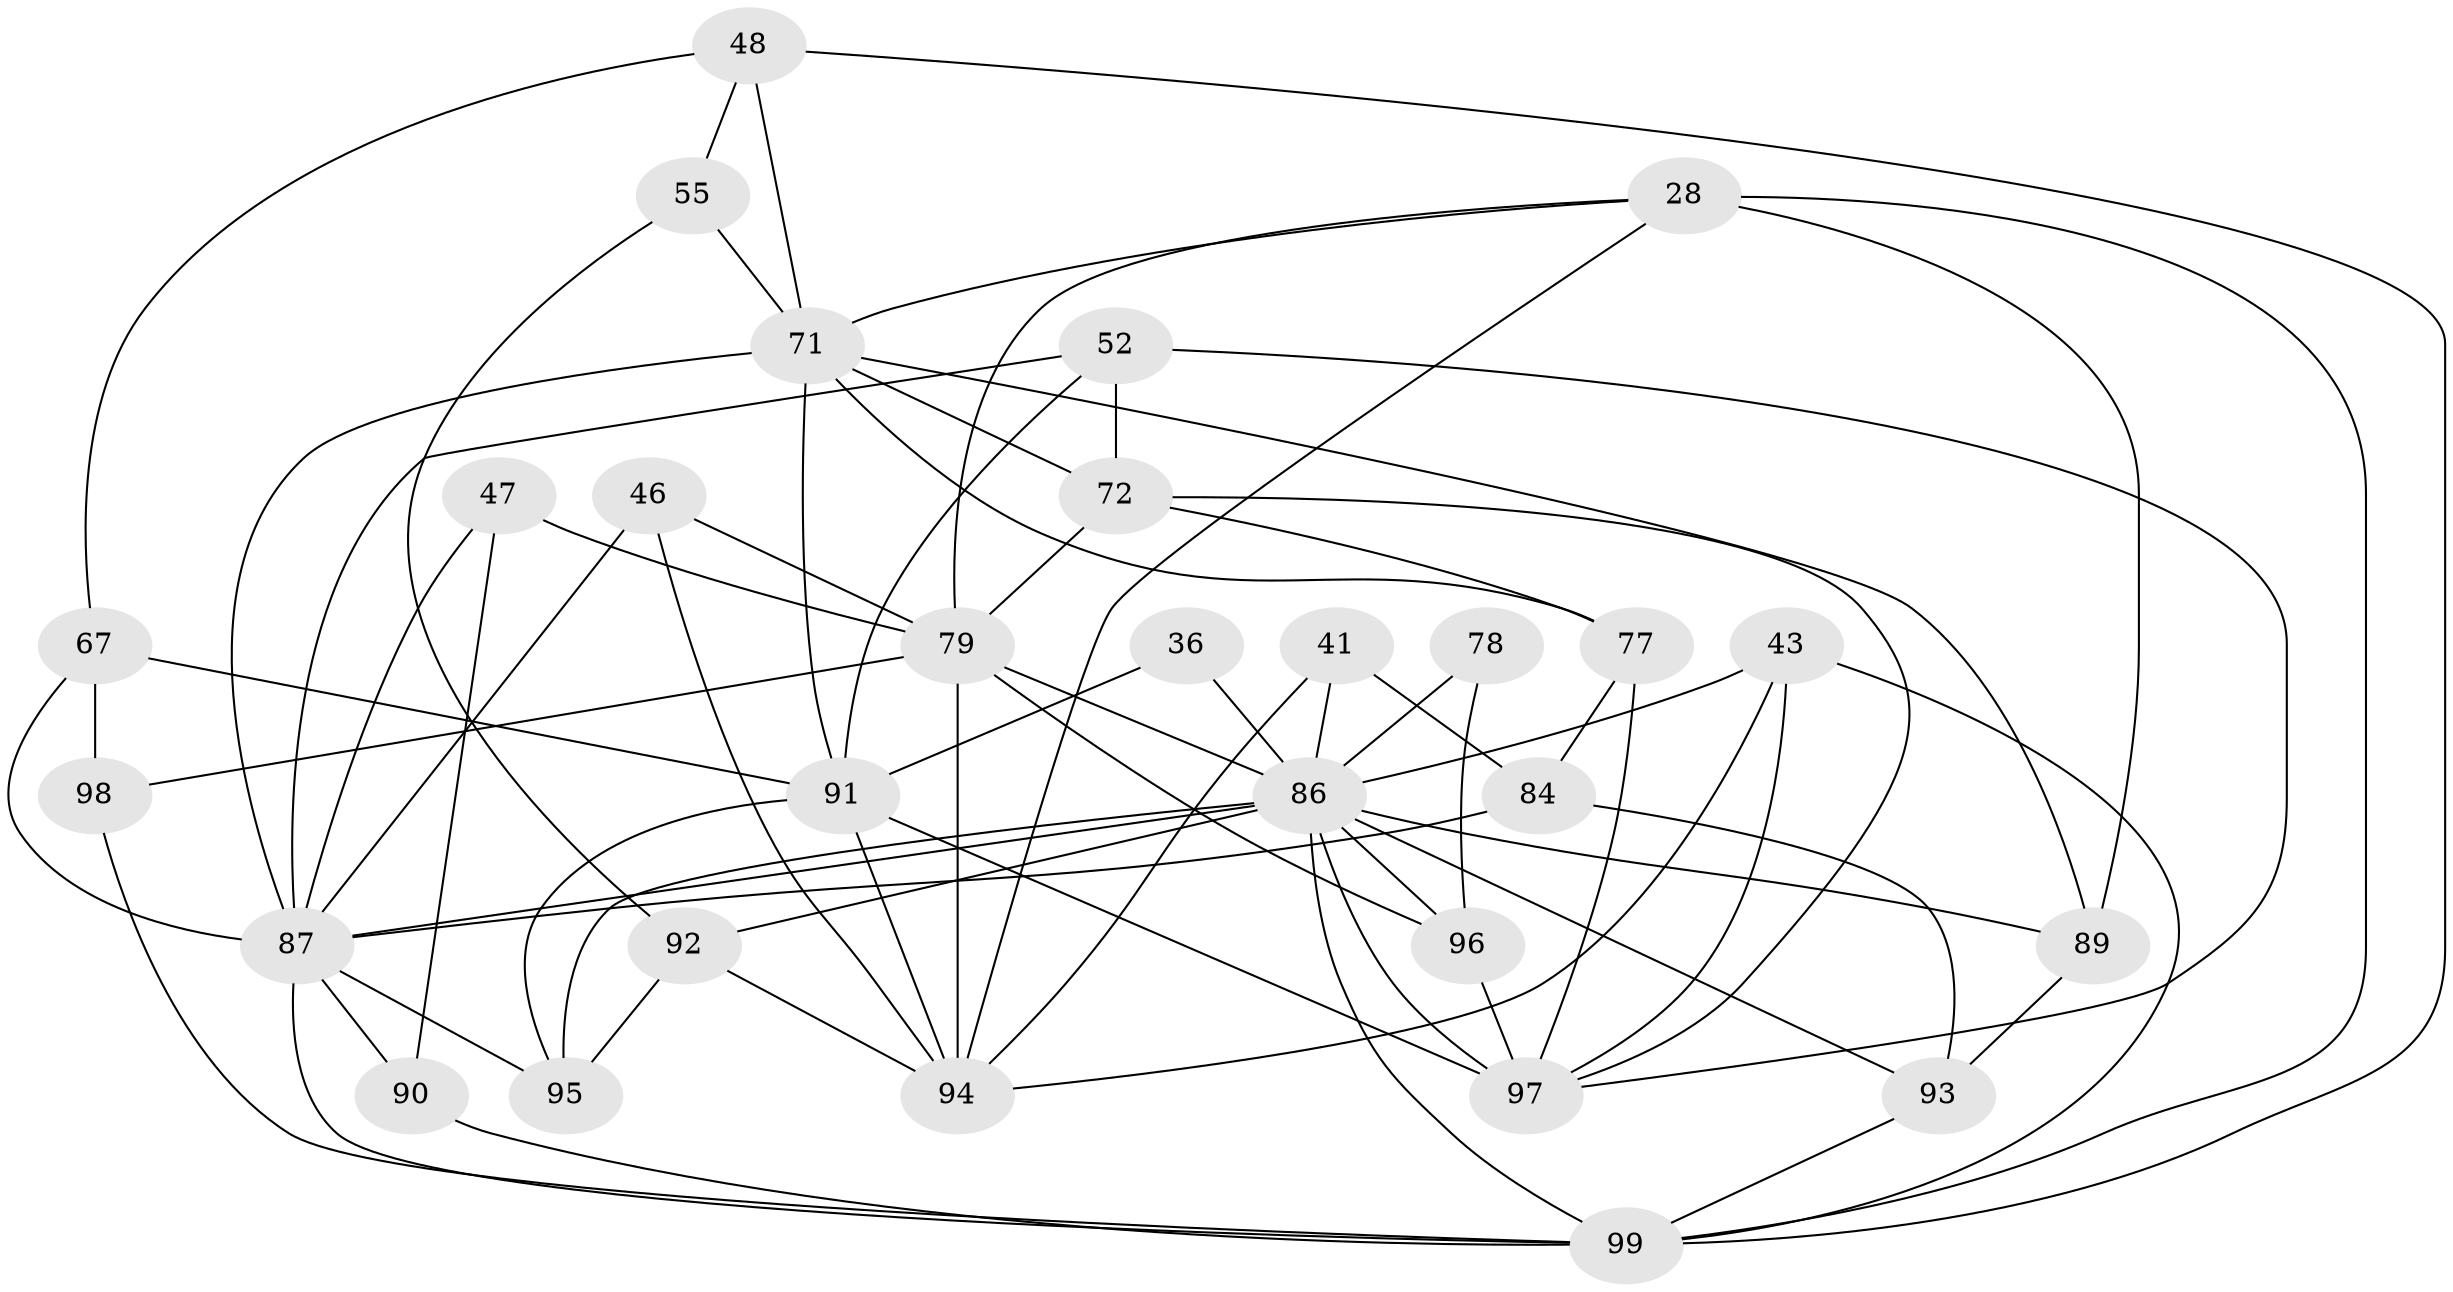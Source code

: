 // original degree distribution, {4: 1.0}
// Generated by graph-tools (version 1.1) at 2025/04/03/04/25 22:04:20]
// undirected, 29 vertices, 72 edges
graph export_dot {
graph [start="1"]
  node [color=gray90,style=filled];
  28 [super="+27"];
  36;
  41;
  43 [super="+12"];
  46;
  47;
  48 [super="+26"];
  52 [super="+18"];
  55;
  67;
  71 [super="+50+42"];
  72 [super="+2+16"];
  77 [super="+38+75"];
  78 [super="+65"];
  79 [super="+59+70+76+61"];
  84 [super="+54"];
  86 [super="+83+17+64+80"];
  87 [super="+85+69"];
  89 [super="+82"];
  90 [super="+7"];
  91 [super="+34+74"];
  92 [super="+6+31"];
  93 [super="+23"];
  94 [super="+57+49+73"];
  95 [super="+22"];
  96 [super="+35"];
  97 [super="+63+88"];
  98;
  99 [super="+25+24+10"];
  28 -- 71 [weight=2];
  28 -- 89 [weight=2];
  28 -- 99 [weight=2];
  28 -- 79;
  28 -- 94;
  36 -- 91 [weight=2];
  36 -- 86 [weight=2];
  41 -- 84;
  41 -- 94;
  41 -- 86 [weight=2];
  43 -- 97;
  43 -- 99;
  43 -- 94 [weight=3];
  43 -- 86;
  46 -- 94 [weight=2];
  46 -- 87;
  46 -- 79;
  47 -- 79;
  47 -- 90 [weight=2];
  47 -- 87;
  48 -- 55 [weight=2];
  48 -- 67;
  48 -- 99;
  48 -- 71 [weight=2];
  52 -- 91;
  52 -- 72 [weight=2];
  52 -- 97 [weight=2];
  52 -- 87;
  55 -- 92;
  55 -- 71;
  67 -- 98;
  67 -- 91;
  67 -- 87;
  71 -- 91 [weight=2];
  71 -- 87;
  71 -- 72;
  71 -- 89;
  71 -- 77 [weight=2];
  72 -- 77 [weight=2];
  72 -- 79 [weight=4];
  72 -- 97;
  77 -- 84 [weight=3];
  77 -- 97;
  78 -- 96;
  78 -- 86 [weight=5];
  79 -- 98;
  79 -- 86 [weight=5];
  79 -- 94 [weight=4];
  79 -- 96 [weight=3];
  84 -- 93 [weight=2];
  84 -- 87 [weight=2];
  86 -- 87 [weight=6];
  86 -- 89 [weight=2];
  86 -- 99;
  86 -- 92 [weight=2];
  86 -- 95;
  86 -- 93;
  86 -- 97 [weight=3];
  86 -- 96;
  87 -- 90 [weight=2];
  87 -- 99;
  87 -- 95 [weight=2];
  89 -- 93;
  90 -- 99 [weight=2];
  91 -- 95;
  91 -- 94 [weight=2];
  91 -- 97;
  92 -- 95 [weight=2];
  92 -- 94 [weight=3];
  93 -- 99 [weight=2];
  96 -- 97;
  98 -- 99 [weight=2];
}
